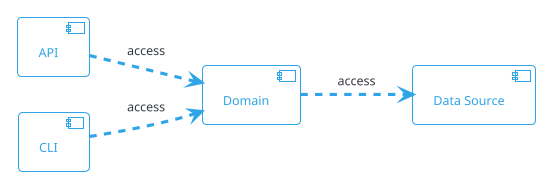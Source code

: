 @startuml Schichtendiagramm
!theme cerulean-outline
left to right direction
[API] ..> [Domain] : access
[CLI] ..> [Domain] : access
[Domain] ..> [Data Source]  : access
@enduml
